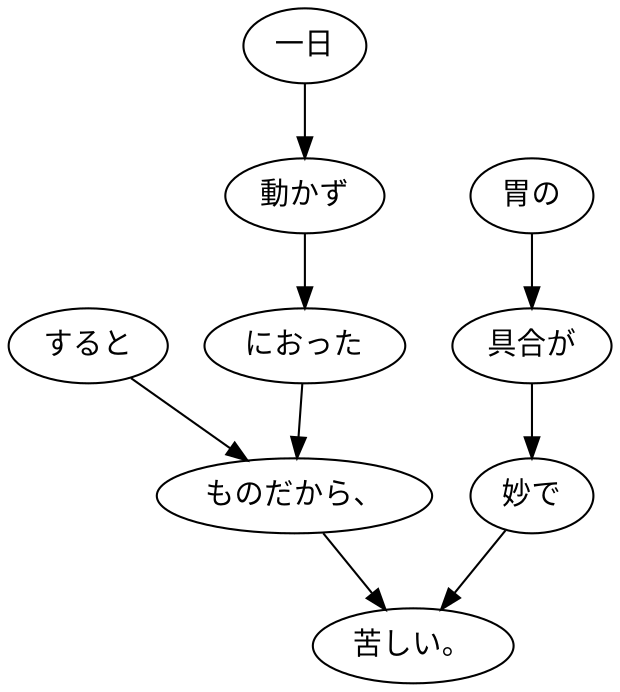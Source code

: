 digraph graph1056 {
	node0 [label="すると"];
	node1 [label="一日"];
	node2 [label="動かず"];
	node3 [label="におった"];
	node4 [label="ものだから、"];
	node5 [label="胃の"];
	node6 [label="具合が"];
	node7 [label="妙で"];
	node8 [label="苦しい。"];
	node0 -> node4;
	node1 -> node2;
	node2 -> node3;
	node3 -> node4;
	node4 -> node8;
	node5 -> node6;
	node6 -> node7;
	node7 -> node8;
}
